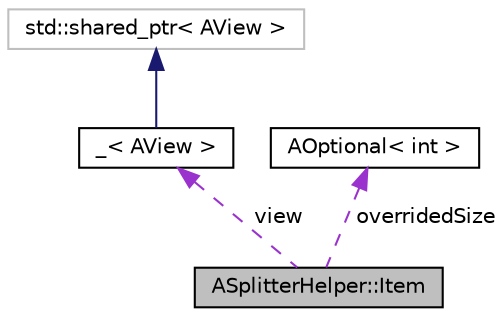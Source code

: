 digraph "ASplitterHelper::Item"
{
 // LATEX_PDF_SIZE
  edge [fontname="Helvetica",fontsize="10",labelfontname="Helvetica",labelfontsize="10"];
  node [fontname="Helvetica",fontsize="10",shape=record];
  Node1 [label="ASplitterHelper::Item",height=0.2,width=0.4,color="black", fillcolor="grey75", style="filled", fontcolor="black",tooltip=" "];
  Node2 -> Node1 [dir="back",color="darkorchid3",fontsize="10",style="dashed",label=" view" ,fontname="Helvetica"];
  Node2 [label="_\< AView \>",height=0.2,width=0.4,color="black", fillcolor="white", style="filled",URL="$class__.html",tooltip=" "];
  Node3 -> Node2 [dir="back",color="midnightblue",fontsize="10",style="solid",fontname="Helvetica"];
  Node3 [label="std::shared_ptr\< AView \>",height=0.2,width=0.4,color="grey75", fillcolor="white", style="filled",tooltip=" "];
  Node4 -> Node1 [dir="back",color="darkorchid3",fontsize="10",style="dashed",label=" overridedSize" ,fontname="Helvetica"];
  Node4 [label="AOptional\< int \>",height=0.2,width=0.4,color="black", fillcolor="white", style="filled",URL="$classAOptional.html",tooltip=" "];
}

